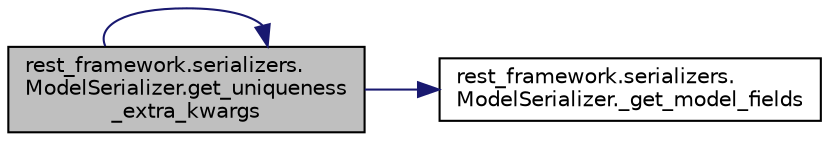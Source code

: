 digraph "rest_framework.serializers.ModelSerializer.get_uniqueness_extra_kwargs"
{
 // LATEX_PDF_SIZE
  edge [fontname="Helvetica",fontsize="10",labelfontname="Helvetica",labelfontsize="10"];
  node [fontname="Helvetica",fontsize="10",shape=record];
  rankdir="LR";
  Node1 [label="rest_framework.serializers.\lModelSerializer.get_uniqueness\l_extra_kwargs",height=0.2,width=0.4,color="black", fillcolor="grey75", style="filled", fontcolor="black",tooltip=" "];
  Node1 -> Node2 [color="midnightblue",fontsize="10",style="solid",fontname="Helvetica"];
  Node2 [label="rest_framework.serializers.\lModelSerializer._get_model_fields",height=0.2,width=0.4,color="black", fillcolor="white", style="filled",URL="$d7/d55/classrest__framework_1_1serializers_1_1_model_serializer.html#a395c17338adc2057367d35c5cad07c80",tooltip=" "];
  Node1 -> Node1 [color="midnightblue",fontsize="10",style="solid",fontname="Helvetica"];
}
